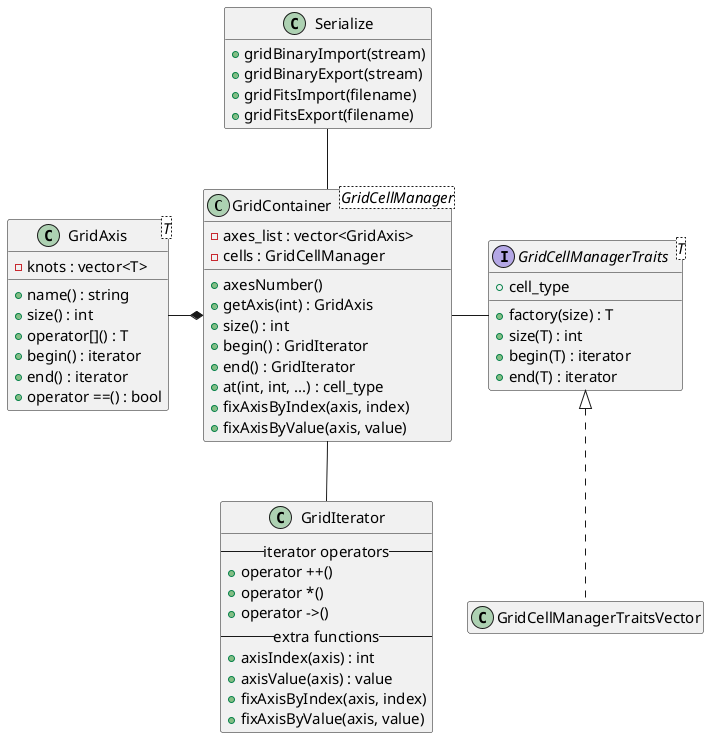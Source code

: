 

@startuml TableClassDiagram.png

skinparam defaultfontsize 15
'left to right direction

class GridContainer<GridCellManager> {
    - axes_list : vector<GridAxis>
    - cells : GridCellManager
    + axesNumber()
    + getAxis(int) : GridAxis
    + size() : int
    + begin() : GridIterator
    + end() : GridIterator
    + at(int, int, ...) : cell_type
    + fixAxisByIndex(axis, index)
    + fixAxisByValue(axis, value)
}

interface GridCellManagerTraits<T> {
    + cell_type
    + factory(size) : T
    + size(T) : int
    + begin(T) : iterator
    + end(T) : iterator
}

class GridCellManagerTraitsVector {
}

class GridIterator {
    -- iterator operators --
    + operator ++()
    + operator *()
    + operator ->()
    -- extra functions --
    + axisIndex(axis) : int
    + axisValue(axis) : value
    + fixAxisByIndex(axis, index)
    + fixAxisByValue(axis, value)
}

class GridAxis<T> {
    - knots : vector<T>
    + name() : string
    + size() : int
    + operator[]() : T
    + begin() : iterator
    + end() : iterator
    + operator ==() : bool
}

GridContainer - GridCellManagerTraits
GridCellManagerTraits <|.. GridCellManagerTraitsVector
GridContainer -- GridIterator
GridAxis -* GridContainer

class Serialize {
    + gridBinaryImport(stream)
    + gridBinaryExport(stream)
    + gridFitsImport(filename)
    + gridFitsExport(filename)
}

Serialize -- GridContainer

hide empty fields
hide empty methods

@enduml
